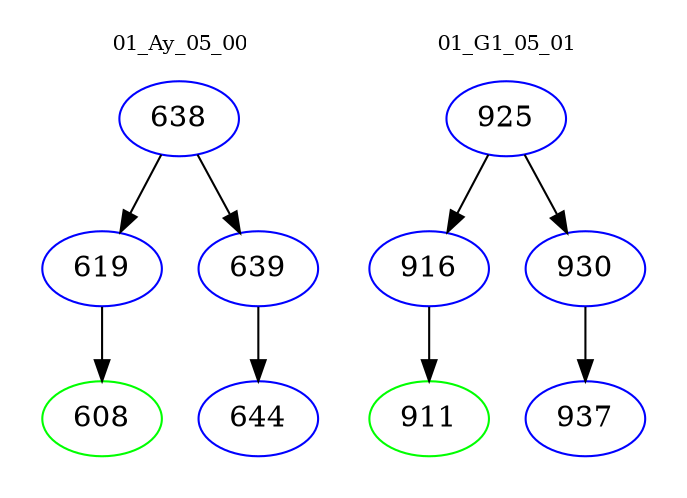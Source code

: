 digraph{
subgraph cluster_0 {
color = white
label = "01_Ay_05_00";
fontsize=10;
T0_638 [label="638", color="blue"]
T0_638 -> T0_619 [color="black"]
T0_619 [label="619", color="blue"]
T0_619 -> T0_608 [color="black"]
T0_608 [label="608", color="green"]
T0_638 -> T0_639 [color="black"]
T0_639 [label="639", color="blue"]
T0_639 -> T0_644 [color="black"]
T0_644 [label="644", color="blue"]
}
subgraph cluster_1 {
color = white
label = "01_G1_05_01";
fontsize=10;
T1_925 [label="925", color="blue"]
T1_925 -> T1_916 [color="black"]
T1_916 [label="916", color="blue"]
T1_916 -> T1_911 [color="black"]
T1_911 [label="911", color="green"]
T1_925 -> T1_930 [color="black"]
T1_930 [label="930", color="blue"]
T1_930 -> T1_937 [color="black"]
T1_937 [label="937", color="blue"]
}
}
